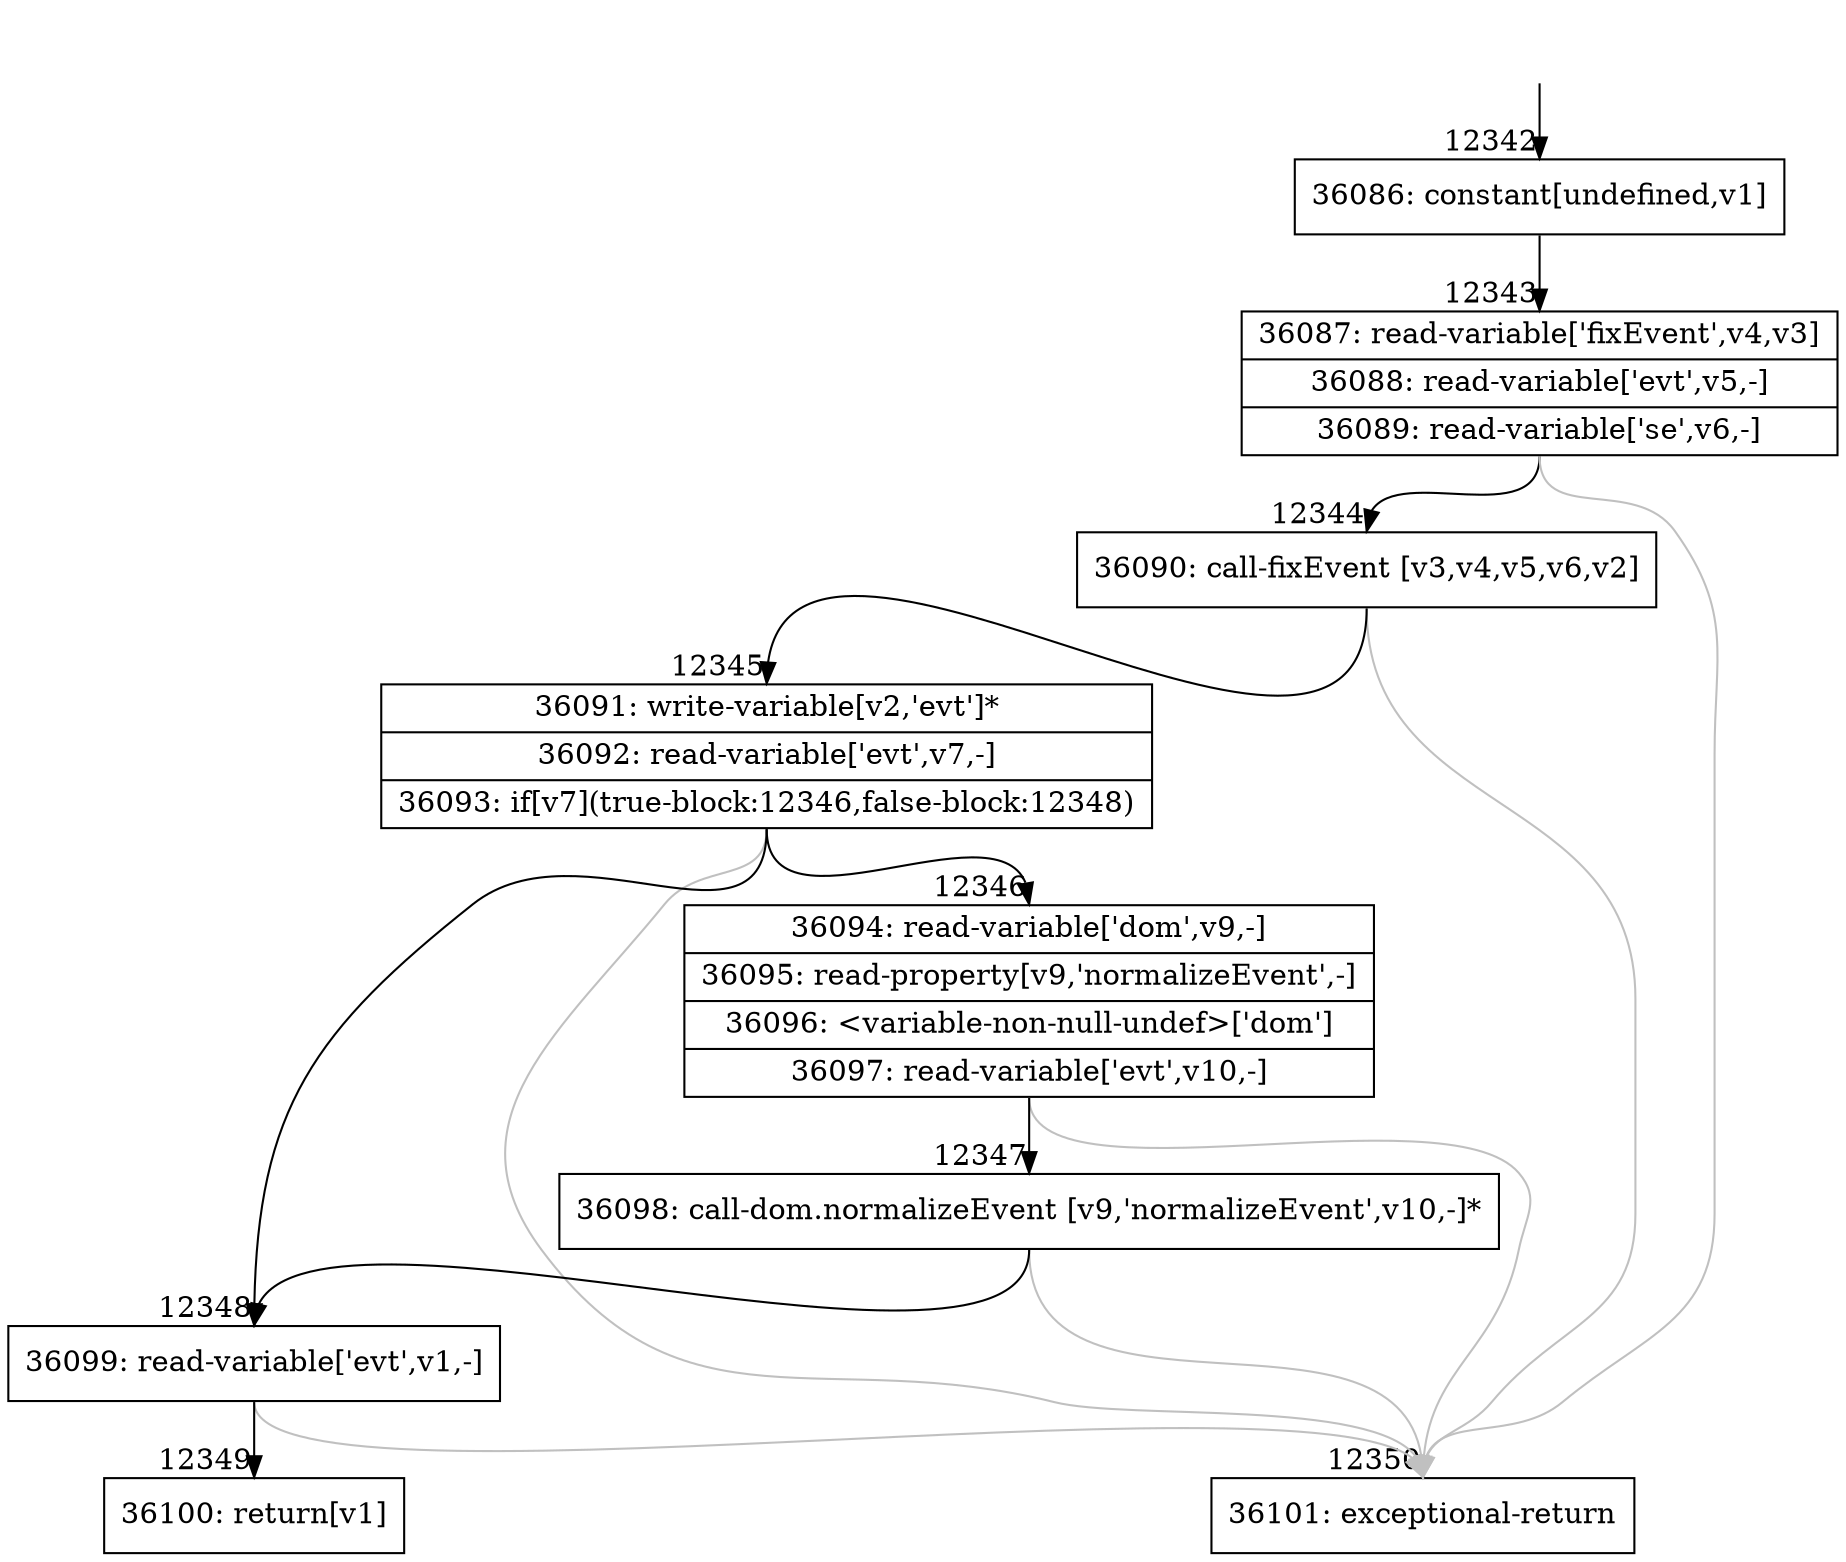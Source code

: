 digraph {
rankdir="TD"
BB_entry914[shape=none,label=""];
BB_entry914 -> BB12342 [tailport=s, headport=n, headlabel="    12342"]
BB12342 [shape=record label="{36086: constant[undefined,v1]}" ] 
BB12342 -> BB12343 [tailport=s, headport=n, headlabel="      12343"]
BB12343 [shape=record label="{36087: read-variable['fixEvent',v4,v3]|36088: read-variable['evt',v5,-]|36089: read-variable['se',v6,-]}" ] 
BB12343 -> BB12344 [tailport=s, headport=n, headlabel="      12344"]
BB12343 -> BB12350 [tailport=s, headport=n, color=gray, headlabel="      12350"]
BB12344 [shape=record label="{36090: call-fixEvent [v3,v4,v5,v6,v2]}" ] 
BB12344 -> BB12345 [tailport=s, headport=n, headlabel="      12345"]
BB12344 -> BB12350 [tailport=s, headport=n, color=gray]
BB12345 [shape=record label="{36091: write-variable[v2,'evt']*|36092: read-variable['evt',v7,-]|36093: if[v7](true-block:12346,false-block:12348)}" ] 
BB12345 -> BB12346 [tailport=s, headport=n, headlabel="      12346"]
BB12345 -> BB12348 [tailport=s, headport=n, headlabel="      12348"]
BB12345 -> BB12350 [tailport=s, headport=n, color=gray]
BB12346 [shape=record label="{36094: read-variable['dom',v9,-]|36095: read-property[v9,'normalizeEvent',-]|36096: \<variable-non-null-undef\>['dom']|36097: read-variable['evt',v10,-]}" ] 
BB12346 -> BB12347 [tailport=s, headport=n, headlabel="      12347"]
BB12346 -> BB12350 [tailport=s, headport=n, color=gray]
BB12347 [shape=record label="{36098: call-dom.normalizeEvent [v9,'normalizeEvent',v10,-]*}" ] 
BB12347 -> BB12348 [tailport=s, headport=n]
BB12347 -> BB12350 [tailport=s, headport=n, color=gray]
BB12348 [shape=record label="{36099: read-variable['evt',v1,-]}" ] 
BB12348 -> BB12349 [tailport=s, headport=n, headlabel="      12349"]
BB12348 -> BB12350 [tailport=s, headport=n, color=gray]
BB12349 [shape=record label="{36100: return[v1]}" ] 
BB12350 [shape=record label="{36101: exceptional-return}" ] 
//#$~ 17549
}
